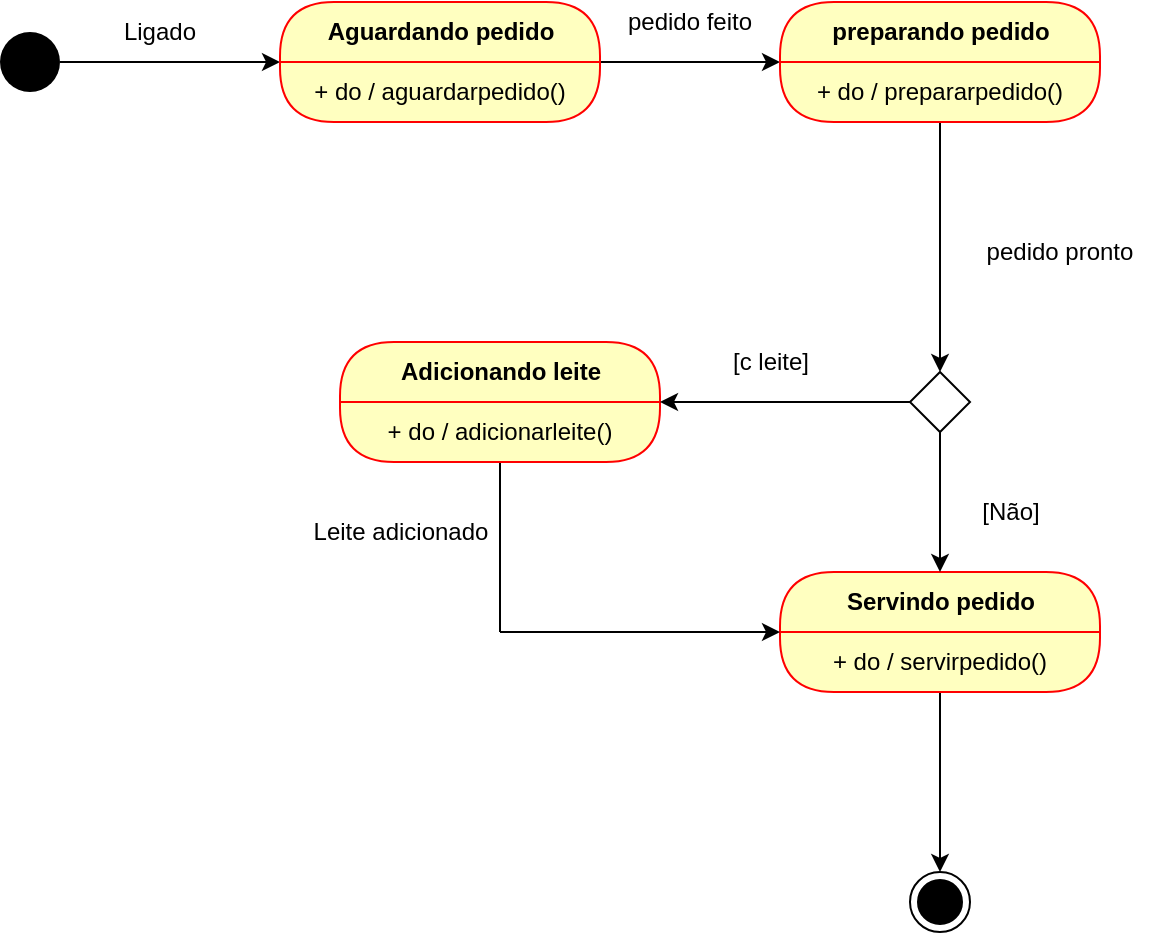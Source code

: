 <mxfile version="13.9.9" type="device"><diagram id="mhqWbukmq2FxmOKYo7Oc" name="Página-1"><mxGraphModel dx="1086" dy="806" grid="1" gridSize="10" guides="1" tooltips="1" connect="1" arrows="1" fold="1" page="1" pageScale="1" pageWidth="827" pageHeight="1169" math="0" shadow="0"><root><mxCell id="0"/><mxCell id="1" parent="0"/><mxCell id="2JMWE4HBdI-SLsV8_ODN-9" style="edgeStyle=orthogonalEdgeStyle;rounded=0;orthogonalLoop=1;jettySize=auto;html=1;" parent="1" source="2JMWE4HBdI-SLsV8_ODN-2" edge="1"><mxGeometry relative="1" as="geometry"><mxPoint x="200" y="85" as="targetPoint"/></mxGeometry></mxCell><mxCell id="2JMWE4HBdI-SLsV8_ODN-2" value="" style="ellipse;fillColor=#000000;strokeColor=none;" parent="1" vertex="1"><mxGeometry x="60" y="70" width="30" height="30" as="geometry"/></mxCell><mxCell id="2JMWE4HBdI-SLsV8_ODN-15" style="edgeStyle=orthogonalEdgeStyle;rounded=0;orthogonalLoop=1;jettySize=auto;html=1;" parent="1" source="2JMWE4HBdI-SLsV8_ODN-3" edge="1"><mxGeometry relative="1" as="geometry"><mxPoint x="450" y="85" as="targetPoint"/></mxGeometry></mxCell><mxCell id="2JMWE4HBdI-SLsV8_ODN-3" value="Aguardando pedido" style="swimlane;html=1;fontStyle=1;align=center;verticalAlign=middle;childLayout=stackLayout;horizontal=1;startSize=30;horizontalStack=0;resizeParent=0;resizeLast=1;container=0;fontColor=#000000;collapsible=0;rounded=1;arcSize=30;strokeColor=#ff0000;fillColor=#ffffc0;swimlaneFillColor=#ffffc0;dropTarget=0;" parent="1" vertex="1"><mxGeometry x="200" y="55" width="160" height="60" as="geometry"/></mxCell><mxCell id="2JMWE4HBdI-SLsV8_ODN-4" value="+ do / aguardarpedido()" style="text;html=1;strokeColor=none;fillColor=none;align=center;verticalAlign=middle;spacingLeft=4;spacingRight=4;whiteSpace=wrap;overflow=hidden;rotatable=0;fontColor=#000000;" parent="2JMWE4HBdI-SLsV8_ODN-3" vertex="1"><mxGeometry y="30" width="160" height="30" as="geometry"/></mxCell><mxCell id="2JMWE4HBdI-SLsV8_ODN-11" value="Subtitle" style="text;html=1;strokeColor=none;fillColor=none;align=center;verticalAlign=middle;spacingLeft=4;spacingRight=4;whiteSpace=wrap;overflow=hidden;rotatable=0;fontColor=#000000;" parent="2JMWE4HBdI-SLsV8_ODN-3" vertex="1"><mxGeometry y="60" width="160" as="geometry"/></mxCell><mxCell id="2JMWE4HBdI-SLsV8_ODN-19" style="edgeStyle=orthogonalEdgeStyle;rounded=0;orthogonalLoop=1;jettySize=auto;html=1;" parent="1" source="2JMWE4HBdI-SLsV8_ODN-12" edge="1"><mxGeometry relative="1" as="geometry"><mxPoint x="530" y="240" as="targetPoint"/></mxGeometry></mxCell><mxCell id="2JMWE4HBdI-SLsV8_ODN-12" value="preparando pedido" style="swimlane;html=1;fontStyle=1;align=center;verticalAlign=middle;childLayout=stackLayout;horizontal=1;startSize=30;horizontalStack=0;resizeParent=0;resizeLast=1;container=0;fontColor=#000000;collapsible=0;rounded=1;arcSize=30;strokeColor=#ff0000;fillColor=#ffffc0;swimlaneFillColor=#ffffc0;dropTarget=0;" parent="1" vertex="1"><mxGeometry x="450" y="55" width="160" height="60" as="geometry"/></mxCell><mxCell id="2JMWE4HBdI-SLsV8_ODN-13" value="+ do / prepararpedido()" style="text;html=1;strokeColor=none;fillColor=none;align=center;verticalAlign=middle;spacingLeft=4;spacingRight=4;whiteSpace=wrap;overflow=hidden;rotatable=0;fontColor=#000000;" parent="2JMWE4HBdI-SLsV8_ODN-12" vertex="1"><mxGeometry y="30" width="160" height="30" as="geometry"/></mxCell><mxCell id="2JMWE4HBdI-SLsV8_ODN-14" value="Subtitle" style="text;html=1;strokeColor=none;fillColor=none;align=center;verticalAlign=middle;spacingLeft=4;spacingRight=4;whiteSpace=wrap;overflow=hidden;rotatable=0;fontColor=#000000;" parent="2JMWE4HBdI-SLsV8_ODN-12" vertex="1"><mxGeometry y="60" width="160" as="geometry"/></mxCell><mxCell id="2JMWE4HBdI-SLsV8_ODN-16" value="Ligado" style="text;html=1;strokeColor=none;fillColor=none;align=center;verticalAlign=middle;whiteSpace=wrap;rounded=0;" parent="1" vertex="1"><mxGeometry x="120" y="60" width="40" height="20" as="geometry"/></mxCell><mxCell id="2JMWE4HBdI-SLsV8_ODN-17" value="pedido feito" style="text;html=1;strokeColor=none;fillColor=none;align=center;verticalAlign=middle;whiteSpace=wrap;rounded=0;" parent="1" vertex="1"><mxGeometry x="360" y="55" width="90" height="20" as="geometry"/></mxCell><mxCell id="2JMWE4HBdI-SLsV8_ODN-20" value="pedido pronto" style="text;html=1;strokeColor=none;fillColor=none;align=center;verticalAlign=middle;whiteSpace=wrap;rounded=0;" parent="1" vertex="1"><mxGeometry x="540" y="170" width="100" height="20" as="geometry"/></mxCell><mxCell id="IQXzcrmI1fd2epCTzwyl-13" style="edgeStyle=orthogonalEdgeStyle;rounded=0;orthogonalLoop=1;jettySize=auto;html=1;entryX=0.5;entryY=0;entryDx=0;entryDy=0;" edge="1" parent="1" source="2JMWE4HBdI-SLsV8_ODN-21" target="2JMWE4HBdI-SLsV8_ODN-42"><mxGeometry relative="1" as="geometry"/></mxCell><mxCell id="2JMWE4HBdI-SLsV8_ODN-21" value="Servindo pedido" style="swimlane;html=1;fontStyle=1;align=center;verticalAlign=middle;childLayout=stackLayout;horizontal=1;startSize=30;horizontalStack=0;resizeParent=0;resizeLast=1;container=0;fontColor=#000000;collapsible=0;rounded=1;arcSize=30;strokeColor=#ff0000;fillColor=#ffffc0;swimlaneFillColor=#ffffc0;dropTarget=0;" parent="1" vertex="1"><mxGeometry x="450" y="340" width="160" height="60" as="geometry"/></mxCell><mxCell id="2JMWE4HBdI-SLsV8_ODN-22" value="+ do / servirpedido()" style="text;html=1;strokeColor=none;fillColor=none;align=center;verticalAlign=middle;spacingLeft=4;spacingRight=4;whiteSpace=wrap;overflow=hidden;rotatable=0;fontColor=#000000;" parent="2JMWE4HBdI-SLsV8_ODN-21" vertex="1"><mxGeometry y="30" width="160" height="30" as="geometry"/></mxCell><mxCell id="2JMWE4HBdI-SLsV8_ODN-23" value="Subtitle" style="text;html=1;strokeColor=none;fillColor=none;align=center;verticalAlign=middle;spacingLeft=4;spacingRight=4;whiteSpace=wrap;overflow=hidden;rotatable=0;fontColor=#000000;" parent="2JMWE4HBdI-SLsV8_ODN-21" vertex="1"><mxGeometry y="60" width="160" as="geometry"/></mxCell><mxCell id="IQXzcrmI1fd2epCTzwyl-15" style="edgeStyle=orthogonalEdgeStyle;rounded=0;orthogonalLoop=1;jettySize=auto;html=1;endArrow=none;endFill=0;" edge="1" parent="1" source="2JMWE4HBdI-SLsV8_ODN-24"><mxGeometry relative="1" as="geometry"><mxPoint x="310" y="370" as="targetPoint"/></mxGeometry></mxCell><mxCell id="2JMWE4HBdI-SLsV8_ODN-24" value="Adicionando leite" style="swimlane;html=1;fontStyle=1;align=center;verticalAlign=middle;childLayout=stackLayout;horizontal=1;startSize=30;horizontalStack=0;resizeParent=0;resizeLast=1;container=0;fontColor=#000000;collapsible=0;rounded=1;arcSize=30;strokeColor=#ff0000;fillColor=#ffffc0;swimlaneFillColor=#ffffc0;dropTarget=0;" parent="1" vertex="1"><mxGeometry x="230" y="225" width="160" height="60" as="geometry"/></mxCell><mxCell id="2JMWE4HBdI-SLsV8_ODN-25" value="+ do / adicionarleite()" style="text;html=1;strokeColor=none;fillColor=none;align=center;verticalAlign=middle;spacingLeft=4;spacingRight=4;whiteSpace=wrap;overflow=hidden;rotatable=0;fontColor=#000000;" parent="2JMWE4HBdI-SLsV8_ODN-24" vertex="1"><mxGeometry y="30" width="160" height="30" as="geometry"/></mxCell><mxCell id="2JMWE4HBdI-SLsV8_ODN-26" value="Subtitle" style="text;html=1;strokeColor=none;fillColor=none;align=center;verticalAlign=middle;spacingLeft=4;spacingRight=4;whiteSpace=wrap;overflow=hidden;rotatable=0;fontColor=#000000;" parent="2JMWE4HBdI-SLsV8_ODN-24" vertex="1"><mxGeometry y="60" width="160" as="geometry"/></mxCell><mxCell id="2JMWE4HBdI-SLsV8_ODN-42" value="" style="ellipse;html=1;shape=endState;fillColor=#000000;strokeColor=#000000;" parent="1" vertex="1"><mxGeometry x="515" y="490" width="30" height="30" as="geometry"/></mxCell><mxCell id="IQXzcrmI1fd2epCTzwyl-7" style="edgeStyle=orthogonalEdgeStyle;rounded=0;orthogonalLoop=1;jettySize=auto;html=1;" edge="1" parent="1" source="IKNXcpza5GRsG5D0cPsy-1"><mxGeometry relative="1" as="geometry"><mxPoint x="390" y="255" as="targetPoint"/></mxGeometry></mxCell><mxCell id="IQXzcrmI1fd2epCTzwyl-14" style="edgeStyle=orthogonalEdgeStyle;rounded=0;orthogonalLoop=1;jettySize=auto;html=1;entryX=0.5;entryY=0;entryDx=0;entryDy=0;" edge="1" parent="1" source="IKNXcpza5GRsG5D0cPsy-1" target="2JMWE4HBdI-SLsV8_ODN-21"><mxGeometry relative="1" as="geometry"/></mxCell><mxCell id="IKNXcpza5GRsG5D0cPsy-1" value="" style="rhombus;" parent="1" vertex="1"><mxGeometry x="515" y="240" width="30" height="30" as="geometry"/></mxCell><mxCell id="IQXzcrmI1fd2epCTzwyl-8" value="[c leite]" style="text;html=1;align=center;verticalAlign=middle;resizable=0;points=[];autosize=1;" vertex="1" parent="1"><mxGeometry x="420" y="225" width="50" height="20" as="geometry"/></mxCell><mxCell id="IQXzcrmI1fd2epCTzwyl-11" value="[Não]" style="text;html=1;align=center;verticalAlign=middle;resizable=0;points=[];autosize=1;" vertex="1" parent="1"><mxGeometry x="545" y="300" width="40" height="20" as="geometry"/></mxCell><mxCell id="IQXzcrmI1fd2epCTzwyl-16" value="" style="endArrow=classic;html=1;entryX=0;entryY=0;entryDx=0;entryDy=0;" edge="1" parent="1" target="2JMWE4HBdI-SLsV8_ODN-22"><mxGeometry width="50" height="50" relative="1" as="geometry"><mxPoint x="310" y="370" as="sourcePoint"/><mxPoint x="440" y="390" as="targetPoint"/></mxGeometry></mxCell><mxCell id="IQXzcrmI1fd2epCTzwyl-17" value="Leite adicionado" style="text;html=1;align=center;verticalAlign=middle;resizable=0;points=[];autosize=1;" vertex="1" parent="1"><mxGeometry x="210" y="310" width="100" height="20" as="geometry"/></mxCell></root></mxGraphModel></diagram></mxfile>